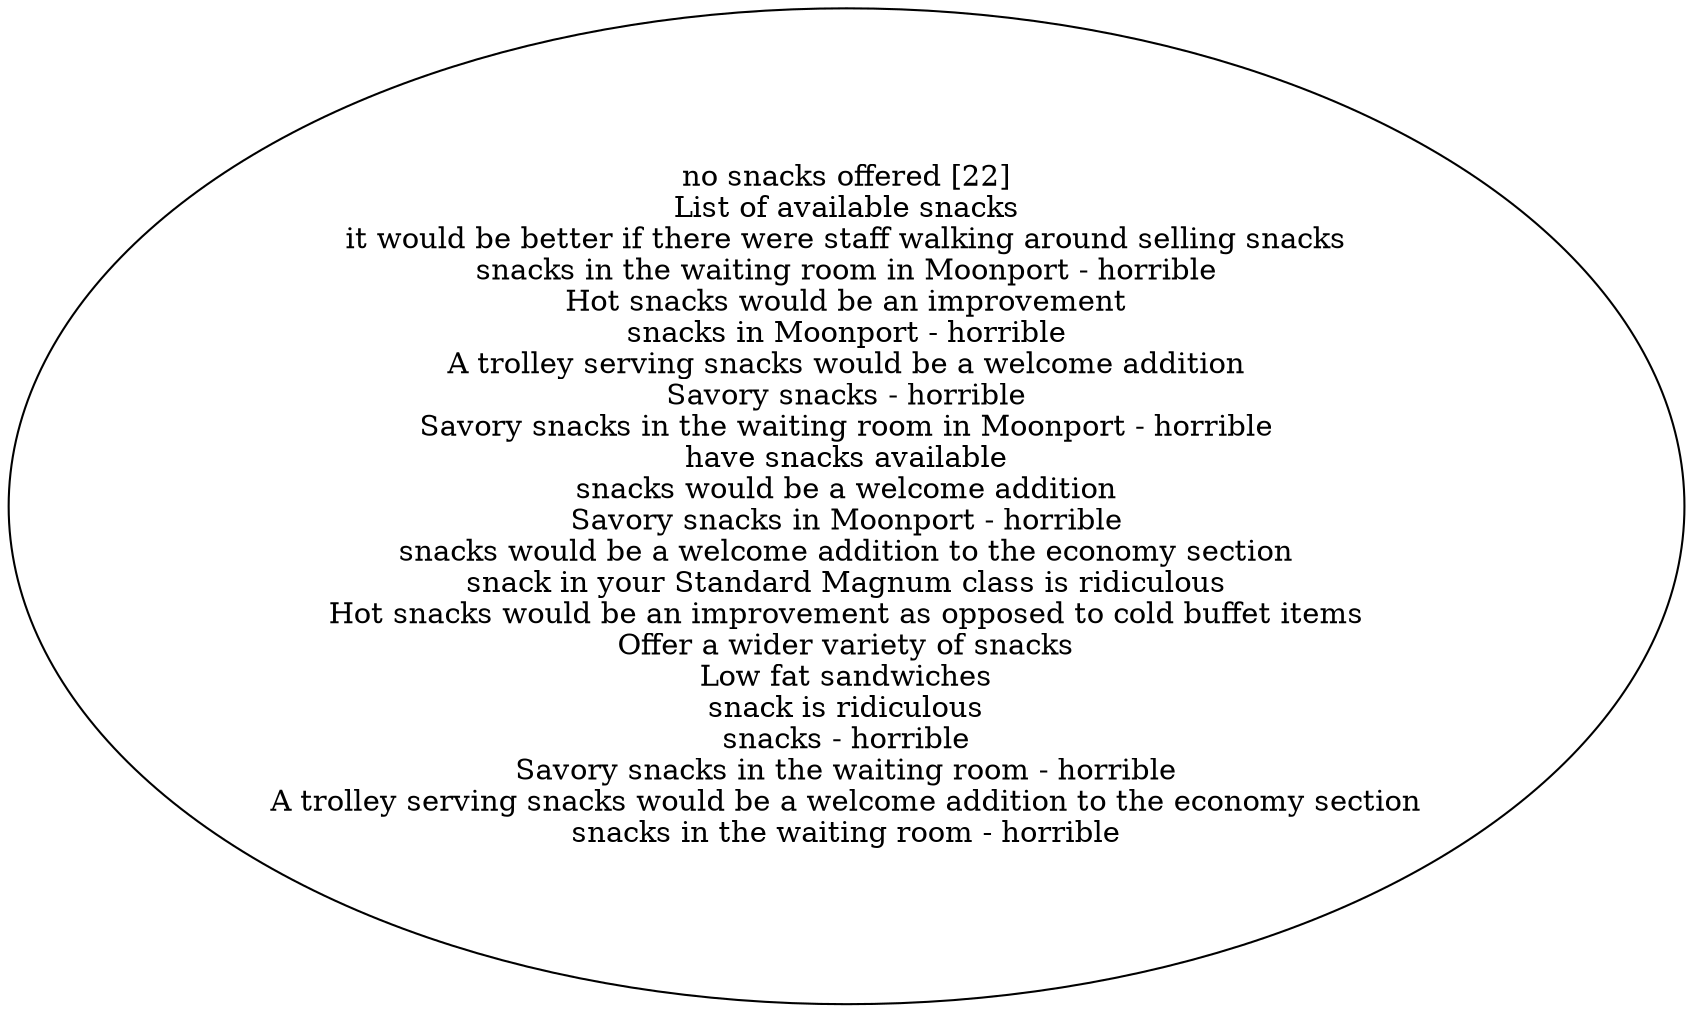 digraph collapsedGraph {
"no snacks offered [22]\nList of available snacks\nit would be better if there were staff walking around selling snacks\nsnacks in the waiting room in Moonport - horrible\nHot snacks would be an improvement\nsnacks in Moonport - horrible\nA trolley serving snacks would be a welcome addition\nSavory snacks - horrible\nSavory snacks in the waiting room in Moonport - horrible\nhave snacks available\nsnacks would be a welcome addition\nSavory snacks in Moonport - horrible\nsnacks would be a welcome addition to the economy section\nsnack in your Standard Magnum class is ridiculous\nHot snacks would be an improvement as opposed to cold buffet items\nOffer a wider variety of snacks\nLow fat sandwiches\nsnack is ridiculous\nsnacks - horrible\nSavory snacks in the waiting room - horrible\nA trolley serving snacks would be a welcome addition to the economy section\nsnacks in the waiting room - horrible"}